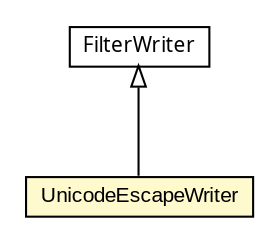 #!/usr/local/bin/dot
#
# Class diagram 
# Generated by UMLGraph version 5.1 (http://www.umlgraph.org/)
#

digraph G {
	edge [fontname="arial",fontsize=10,labelfontname="arial",labelfontsize=10];
	node [fontname="arial",fontsize=10,shape=plaintext];
	nodesep=0.25;
	ranksep=0.5;
	// com.helger.jcodemodel.util.UnicodeEscapeWriter
	c15113 [label=<<table title="com.helger.jcodemodel.util.UnicodeEscapeWriter" border="0" cellborder="1" cellspacing="0" cellpadding="2" port="p" bgcolor="lemonChiffon" href="./UnicodeEscapeWriter.html">
		<tr><td><table border="0" cellspacing="0" cellpadding="1">
<tr><td align="center" balign="center"> UnicodeEscapeWriter </td></tr>
		</table></td></tr>
		</table>>, fontname="arial", fontcolor="black", fontsize=10.0];
	//com.helger.jcodemodel.util.UnicodeEscapeWriter extends java.io.FilterWriter
	c15130:p -> c15113:p [dir=back,arrowtail=empty];
	// java.io.FilterWriter
	c15130 [label=<<table title="java.io.FilterWriter" border="0" cellborder="1" cellspacing="0" cellpadding="2" port="p" href="http://java.sun.com/j2se/1.4.2/docs/api/java/io/FilterWriter.html">
		<tr><td><table border="0" cellspacing="0" cellpadding="1">
<tr><td align="center" balign="center"><font face="ariali"> FilterWriter </font></td></tr>
		</table></td></tr>
		</table>>, fontname="arial", fontcolor="black", fontsize=10.0];
}

